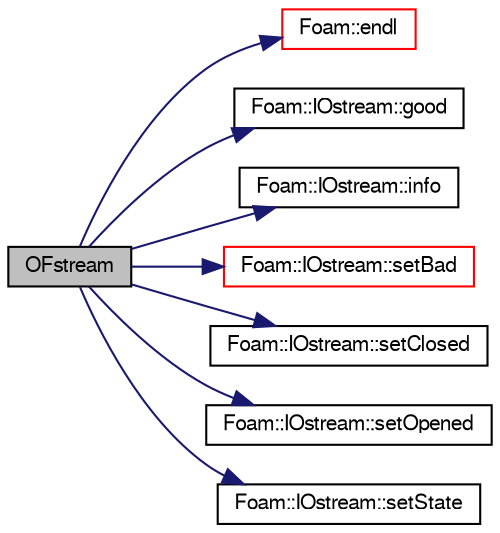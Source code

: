 digraph "OFstream"
{
  bgcolor="transparent";
  edge [fontname="FreeSans",fontsize="10",labelfontname="FreeSans",labelfontsize="10"];
  node [fontname="FreeSans",fontsize="10",shape=record];
  rankdir="LR";
  Node0 [label="OFstream",height=0.2,width=0.4,color="black", fillcolor="grey75", style="filled", fontcolor="black"];
  Node0 -> Node1 [color="midnightblue",fontsize="10",style="solid",fontname="FreeSans"];
  Node1 [label="Foam::endl",height=0.2,width=0.4,color="red",URL="$a21124.html#a2db8fe02a0d3909e9351bb4275b23ce4",tooltip="Add newline and flush stream. "];
  Node0 -> Node3 [color="midnightblue",fontsize="10",style="solid",fontname="FreeSans"];
  Node3 [label="Foam::IOstream::good",height=0.2,width=0.4,color="black",URL="$a26226.html#abdcc7f96f487faadc7769afcf58fe992",tooltip="Return true if next operation might succeed. "];
  Node0 -> Node4 [color="midnightblue",fontsize="10",style="solid",fontname="FreeSans"];
  Node4 [label="Foam::IOstream::info",height=0.2,width=0.4,color="black",URL="$a26226.html#acf03c00da2e08651c45c43e6e900abfa",tooltip="Return info proxy. "];
  Node0 -> Node5 [color="midnightblue",fontsize="10",style="solid",fontname="FreeSans"];
  Node5 [label="Foam::IOstream::setBad",height=0.2,width=0.4,color="red",URL="$a26226.html#a638b33dd25b3cd8ea7e846f04fd6a6a3",tooltip="Set stream to be bad. "];
  Node0 -> Node8 [color="midnightblue",fontsize="10",style="solid",fontname="FreeSans"];
  Node8 [label="Foam::IOstream::setClosed",height=0.2,width=0.4,color="black",URL="$a26226.html#a6ffc7629ddba3b8e7652fe888af299ab",tooltip="Set stream closed. "];
  Node0 -> Node9 [color="midnightblue",fontsize="10",style="solid",fontname="FreeSans"];
  Node9 [label="Foam::IOstream::setOpened",height=0.2,width=0.4,color="black",URL="$a26226.html#ab945a2e2c4278c06f4527d8e163b904e",tooltip="Set stream opened. "];
  Node0 -> Node10 [color="midnightblue",fontsize="10",style="solid",fontname="FreeSans"];
  Node10 [label="Foam::IOstream::setState",height=0.2,width=0.4,color="black",URL="$a26226.html#a51188247e01c19b4d92ee8c9f3774b8e",tooltip="Set stream state. "];
}
